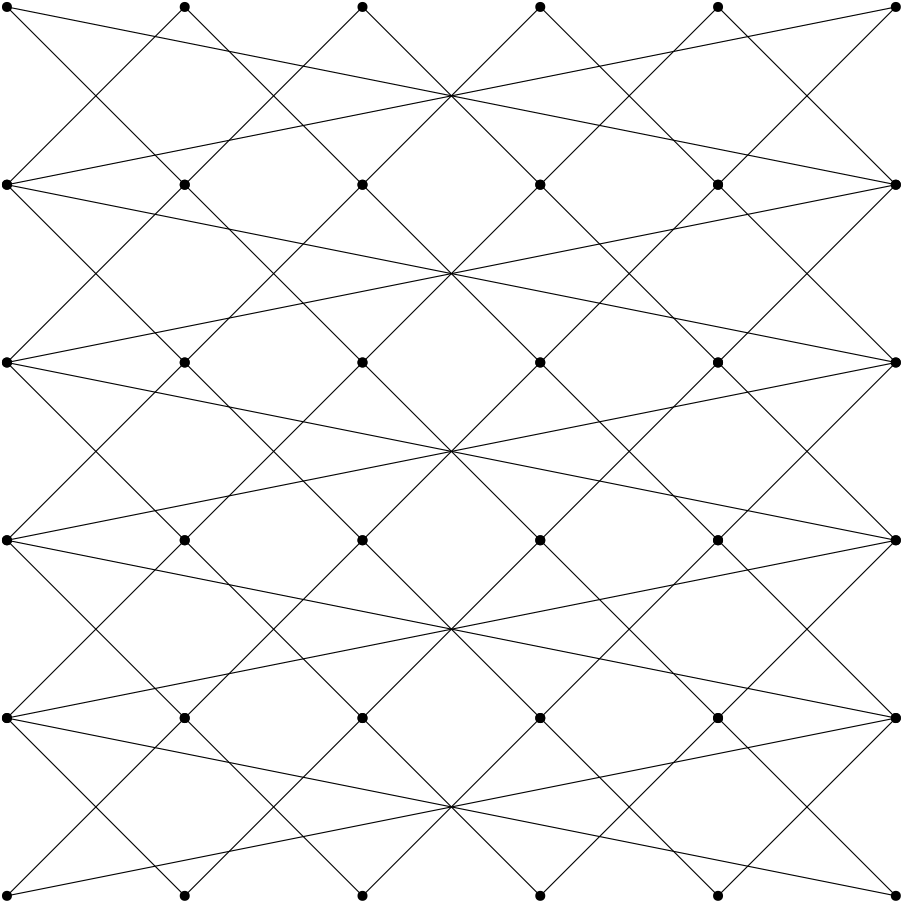 <?xml version="1.0"?>
<!DOCTYPE ipe SYSTEM "ipe.dtd">
<ipe version="70206" creator="Ipe 7.2.7">
<info created="D:20190610085128" modified="D:20190610085151"/>
<ipestyle name="basic">
<symbol name="arrow/arc(spx)">
<path stroke="sym-stroke" fill="sym-stroke" pen="sym-pen">
0 0 m
-1 0.333 l
-1 -0.333 l
h
</path>
</symbol>
<symbol name="arrow/farc(spx)">
<path stroke="sym-stroke" fill="white" pen="sym-pen">
0 0 m
-1 0.333 l
-1 -0.333 l
h
</path>
</symbol>
<symbol name="arrow/ptarc(spx)">
<path stroke="sym-stroke" fill="sym-stroke" pen="sym-pen">
0 0 m
-1 0.333 l
-0.8 0 l
-1 -0.333 l
h
</path>
</symbol>
<symbol name="arrow/fptarc(spx)">
<path stroke="sym-stroke" fill="white" pen="sym-pen">
0 0 m
-1 0.333 l
-0.8 0 l
-1 -0.333 l
h
</path>
</symbol>
<symbol name="mark/circle(sx)" transformations="translations">
<path fill="sym-stroke">
0.6 0 0 0.6 0 0 e
0.4 0 0 0.4 0 0 e
</path>
</symbol>
<symbol name="mark/disk(sx)" transformations="translations">
<path fill="sym-stroke">
0.6 0 0 0.6 0 0 e
</path>
</symbol>
<symbol name="mark/fdisk(sfx)" transformations="translations">
<group>
<path fill="sym-fill">
0.5 0 0 0.5 0 0 e
</path>
<path fill="sym-stroke" fillrule="eofill">
0.6 0 0 0.6 0 0 e
0.4 0 0 0.4 0 0 e
</path>
</group>
</symbol>
<symbol name="mark/box(sx)" transformations="translations">
<path fill="sym-stroke" fillrule="eofill">
-0.6 -0.6 m
0.6 -0.6 l
0.6 0.6 l
-0.6 0.6 l
h
-0.4 -0.4 m
0.4 -0.4 l
0.4 0.4 l
-0.4 0.4 l
h
</path>
</symbol>
<symbol name="mark/square(sx)" transformations="translations">
<path fill="sym-stroke">
-0.6 -0.6 m
0.6 -0.6 l
0.6 0.6 l
-0.6 0.6 l
h
</path>
</symbol>
<symbol name="mark/fsquare(sfx)" transformations="translations">
<group>
<path fill="sym-fill">
-0.5 -0.5 m
0.5 -0.5 l
0.5 0.5 l
-0.5 0.5 l
h
</path>
<path fill="sym-stroke" fillrule="eofill">
-0.6 -0.6 m
0.6 -0.6 l
0.6 0.6 l
-0.6 0.6 l
h
-0.4 -0.4 m
0.4 -0.4 l
0.4 0.4 l
-0.4 0.4 l
h
</path>
</group>
</symbol>
<symbol name="mark/cross(sx)" transformations="translations">
<group>
<path fill="sym-stroke">
-0.43 -0.57 m
0.57 0.43 l
0.43 0.57 l
-0.57 -0.43 l
h
</path>
<path fill="sym-stroke">
-0.43 0.57 m
0.57 -0.43 l
0.43 -0.57 l
-0.57 0.43 l
h
</path>
</group>
</symbol>
<symbol name="arrow/fnormal(spx)">
<path stroke="sym-stroke" fill="white" pen="sym-pen">
0 0 m
-1 0.333 l
-1 -0.333 l
h
</path>
</symbol>
<symbol name="arrow/pointed(spx)">
<path stroke="sym-stroke" fill="sym-stroke" pen="sym-pen">
0 0 m
-1 0.333 l
-0.8 0 l
-1 -0.333 l
h
</path>
</symbol>
<symbol name="arrow/fpointed(spx)">
<path stroke="sym-stroke" fill="white" pen="sym-pen">
0 0 m
-1 0.333 l
-0.8 0 l
-1 -0.333 l
h
</path>
</symbol>
<symbol name="arrow/linear(spx)">
<path stroke="sym-stroke" pen="sym-pen">
-1 0.333 m
0 0 l
-1 -0.333 l
</path>
</symbol>
<symbol name="arrow/fdouble(spx)">
<path stroke="sym-stroke" fill="white" pen="sym-pen">
0 0 m
-1 0.333 l
-1 -0.333 l
h
-1 0 m
-2 0.333 l
-2 -0.333 l
h
</path>
</symbol>
<symbol name="arrow/double(spx)">
<path stroke="sym-stroke" fill="sym-stroke" pen="sym-pen">
0 0 m
-1 0.333 l
-1 -0.333 l
h
-1 0 m
-2 0.333 l
-2 -0.333 l
h
</path>
</symbol>
<pen name="heavier" value="0.8"/>
<pen name="fat" value="1.2"/>
<pen name="ultrafat" value="2"/>
<symbolsize name="large" value="5"/>
<symbolsize name="small" value="2"/>
<symbolsize name="tiny" value="1.1"/>
<arrowsize name="large" value="10"/>
<arrowsize name="small" value="5"/>
<arrowsize name="tiny" value="3"/>
<color name="red" value="1 0 0"/>
<color name="green" value="0 1 0"/>
<color name="blue" value="0 0 1"/>
<color name="yellow" value="1 1 0"/>
<color name="orange" value="1 0.647 0"/>
<color name="gold" value="1 0.843 0"/>
<color name="purple" value="0.627 0.125 0.941"/>
<color name="gray" value="0.745"/>
<color name="brown" value="0.647 0.165 0.165"/>
<color name="navy" value="0 0 0.502"/>
<color name="pink" value="1 0.753 0.796"/>
<color name="seagreen" value="0.18 0.545 0.341"/>
<color name="turquoise" value="0.251 0.878 0.816"/>
<color name="violet" value="0.933 0.51 0.933"/>
<color name="darkblue" value="0 0 0.545"/>
<color name="darkcyan" value="0 0.545 0.545"/>
<color name="darkgray" value="0.663"/>
<color name="darkgreen" value="0 0.392 0"/>
<color name="darkmagenta" value="0.545 0 0.545"/>
<color name="darkorange" value="1 0.549 0"/>
<color name="darkred" value="0.545 0 0"/>
<color name="lightblue" value="0.678 0.847 0.902"/>
<color name="lightcyan" value="0.878 1 1"/>
<color name="lightgray" value="0.827"/>
<color name="lightgreen" value="0.565 0.933 0.565"/>
<color name="lightyellow" value="1 1 0.878"/>
<dashstyle name="dashed" value="[4] 0"/>
<dashstyle name="dotted" value="[1 3] 0"/>
<dashstyle name="dash dotted" value="[4 2 1 2] 0"/>
<dashstyle name="dash dot dotted" value="[4 2 1 2 1 2] 0"/>
<textsize name="large" value="\large"/>
<textsize name="Large" value="\Large"/>
<textsize name="LARGE" value="\LARGE"/>
<textsize name="huge" value="\huge"/>
<textsize name="Huge" value="\Huge"/>
<textsize name="small" value="\small"/>
<textsize name="footnote" value="\footnotesize"/>
<textsize name="tiny" value="\tiny"/>
<textstyle name="center" begin="\begin{center}" end="\end{center}"/>
<textstyle name="itemize" begin="\begin{itemize}" end="\end{itemize}"/>
<textstyle name="item" begin="\begin{itemize}\item{}" end="\end{itemize}"/>
<gridsize name="4 pts" value="4"/>
<gridsize name="8 pts (~3 mm)" value="8"/>
<gridsize name="16 pts (~6 mm)" value="16"/>
<gridsize name="32 pts (~12 mm)" value="32"/>
<gridsize name="10 pts (~3.5 mm)" value="10"/>
<gridsize name="20 pts (~7 mm)" value="20"/>
<gridsize name="14 pts (~5 mm)" value="14"/>
<gridsize name="28 pts (~10 mm)" value="28"/>
<gridsize name="56 pts (~20 mm)" value="56"/>
<anglesize name="90 deg" value="90"/>
<anglesize name="60 deg" value="60"/>
<anglesize name="45 deg" value="45"/>
<anglesize name="30 deg" value="30"/>
<anglesize name="22.5 deg" value="22.5"/>
<opacity name="10%" value="0.1"/>
<opacity name="30%" value="0.3"/>
<opacity name="50%" value="0.5"/>
<opacity name="75%" value="0.75"/>
<tiling name="falling" angle="-60" step="4" width="1"/>
<tiling name="rising" angle="30" step="4" width="1"/>
</ipestyle>
<page>
<layer name="alpha"/>
<view layers="alpha" active="alpha"/>
<use layer="alpha" name="mark/disk(sx)" pos="128 768" size="normal" stroke="black"/>
<use name="mark/disk(sx)" pos="192 768" size="normal" stroke="black"/>
<use name="mark/disk(sx)" pos="256 768" size="normal" stroke="black"/>
<use name="mark/disk(sx)" pos="320 768" size="normal" stroke="black"/>
<use name="mark/disk(sx)" pos="384 768" size="normal" stroke="black"/>
<use name="mark/disk(sx)" pos="448 768" size="normal" stroke="black"/>
<use matrix="1 0 0 1 0 -64" name="mark/disk(sx)" pos="128 768" size="normal" stroke="black"/>
<use matrix="1 0 0 1 0 -64" name="mark/disk(sx)" pos="192 768" size="normal" stroke="black"/>
<use matrix="1 0 0 1 0 -64" name="mark/disk(sx)" pos="256 768" size="normal" stroke="black"/>
<use matrix="1 0 0 1 0 -64" name="mark/disk(sx)" pos="320 768" size="normal" stroke="black"/>
<use matrix="1 0 0 1 0 -64" name="mark/disk(sx)" pos="384 768" size="normal" stroke="black"/>
<use matrix="1 0 0 1 0 -64" name="mark/disk(sx)" pos="448 768" size="normal" stroke="black"/>
<path stroke="black">
128 768 m
192 704 l
</path>
<path stroke="black">
192 768 m
128 704 l
</path>
<path stroke="black">
192 768 m
256 704 l
</path>
<path stroke="black">
256 768 m
192 704 l
</path>
<path stroke="black">
256 768 m
320 704 l
</path>
<path stroke="black">
320 768 m
256 704 l
</path>
<path stroke="black">
320 768 m
384 704 l
</path>
<path stroke="black">
384 768 m
320 704 l
</path>
<path stroke="black">
384 768 m
448 704 l
</path>
<path stroke="black">
448 768 m
384 704 l
</path>
<path stroke="black">
448 768 m
128 704 l
</path>
<path stroke="black">
128 768 m
448 704 l
</path>
<use matrix="1 0 0 1 0 -64" name="mark/disk(sx)" pos="128 768" size="normal" stroke="black"/>
<use matrix="1 0 0 1 0 -64" name="mark/disk(sx)" pos="192 768" size="normal" stroke="black"/>
<use matrix="1 0 0 1 0 -64" name="mark/disk(sx)" pos="256 768" size="normal" stroke="black"/>
<use matrix="1 0 0 1 0 -64" name="mark/disk(sx)" pos="320 768" size="normal" stroke="black"/>
<use matrix="1 0 0 1 0 -64" name="mark/disk(sx)" pos="384 768" size="normal" stroke="black"/>
<use matrix="1 0 0 1 0 -64" name="mark/disk(sx)" pos="448 768" size="normal" stroke="black"/>
<use matrix="1 0 0 1 0 -128" name="mark/disk(sx)" pos="128 768" size="normal" stroke="black"/>
<use matrix="1 0 0 1 0 -128" name="mark/disk(sx)" pos="192 768" size="normal" stroke="black"/>
<use matrix="1 0 0 1 0 -128" name="mark/disk(sx)" pos="256 768" size="normal" stroke="black"/>
<use matrix="1 0 0 1 0 -128" name="mark/disk(sx)" pos="320 768" size="normal" stroke="black"/>
<use matrix="1 0 0 1 0 -128" name="mark/disk(sx)" pos="384 768" size="normal" stroke="black"/>
<use matrix="1 0 0 1 0 -128" name="mark/disk(sx)" pos="448 768" size="normal" stroke="black"/>
<path matrix="1 0 0 1 0 -64" stroke="black">
128 768 m
192 704 l
</path>
<path matrix="1 0 0 1 0 -64" stroke="black">
192 768 m
128 704 l
</path>
<path matrix="1 0 0 1 0 -64" stroke="black">
192 768 m
256 704 l
</path>
<path matrix="1 0 0 1 0 -64" stroke="black">
256 768 m
192 704 l
</path>
<path matrix="1 0 0 1 0 -64" stroke="black">
256 768 m
320 704 l
</path>
<path matrix="1 0 0 1 0 -64" stroke="black">
320 768 m
256 704 l
</path>
<path matrix="1 0 0 1 0 -64" stroke="black">
320 768 m
384 704 l
</path>
<path matrix="1 0 0 1 0 -64" stroke="black">
384 768 m
320 704 l
</path>
<path matrix="1 0 0 1 0 -64" stroke="black">
384 768 m
448 704 l
</path>
<path matrix="1 0 0 1 0 -64" stroke="black">
448 768 m
384 704 l
</path>
<path matrix="1 0 0 1 0 -64" stroke="black">
448 768 m
128 704 l
</path>
<path matrix="1 0 0 1 0 -64" stroke="black">
128 768 m
448 704 l
</path>
<use matrix="1 0 0 1 0 -128" name="mark/disk(sx)" pos="128 768" size="normal" stroke="black"/>
<use matrix="1 0 0 1 0 -128" name="mark/disk(sx)" pos="192 768" size="normal" stroke="black"/>
<use matrix="1 0 0 1 0 -128" name="mark/disk(sx)" pos="256 768" size="normal" stroke="black"/>
<use matrix="1 0 0 1 0 -128" name="mark/disk(sx)" pos="320 768" size="normal" stroke="black"/>
<use matrix="1 0 0 1 0 -128" name="mark/disk(sx)" pos="384 768" size="normal" stroke="black"/>
<use matrix="1 0 0 1 0 -128" name="mark/disk(sx)" pos="448 768" size="normal" stroke="black"/>
<use matrix="1 0 0 1 0 -192" name="mark/disk(sx)" pos="128 768" size="normal" stroke="black"/>
<use matrix="1 0 0 1 0 -192" name="mark/disk(sx)" pos="192 768" size="normal" stroke="black"/>
<use matrix="1 0 0 1 0 -192" name="mark/disk(sx)" pos="256 768" size="normal" stroke="black"/>
<use matrix="1 0 0 1 0 -192" name="mark/disk(sx)" pos="320 768" size="normal" stroke="black"/>
<use matrix="1 0 0 1 0 -192" name="mark/disk(sx)" pos="384 768" size="normal" stroke="black"/>
<use matrix="1 0 0 1 0 -192" name="mark/disk(sx)" pos="448 768" size="normal" stroke="black"/>
<path matrix="1 0 0 1 0 -128" stroke="black">
128 768 m
192 704 l
</path>
<path matrix="1 0 0 1 0 -128" stroke="black">
192 768 m
128 704 l
</path>
<path matrix="1 0 0 1 0 -128" stroke="black">
192 768 m
256 704 l
</path>
<path matrix="1 0 0 1 0 -128" stroke="black">
256 768 m
192 704 l
</path>
<path matrix="1 0 0 1 0 -128" stroke="black">
256 768 m
320 704 l
</path>
<path matrix="1 0 0 1 0 -128" stroke="black">
320 768 m
256 704 l
</path>
<path matrix="1 0 0 1 0 -128" stroke="black">
320 768 m
384 704 l
</path>
<path matrix="1 0 0 1 0 -128" stroke="black">
384 768 m
320 704 l
</path>
<path matrix="1 0 0 1 0 -128" stroke="black">
384 768 m
448 704 l
</path>
<path matrix="1 0 0 1 0 -128" stroke="black">
448 768 m
384 704 l
</path>
<path matrix="1 0 0 1 0 -128" stroke="black">
448 768 m
128 704 l
</path>
<path matrix="1 0 0 1 0 -128" stroke="black">
128 768 m
448 704 l
</path>
<use matrix="1 0 0 1 0 -192" name="mark/disk(sx)" pos="128 768" size="normal" stroke="black"/>
<use matrix="1 0 0 1 0 -192" name="mark/disk(sx)" pos="192 768" size="normal" stroke="black"/>
<use matrix="1 0 0 1 0 -192" name="mark/disk(sx)" pos="256 768" size="normal" stroke="black"/>
<use matrix="1 0 0 1 0 -192" name="mark/disk(sx)" pos="320 768" size="normal" stroke="black"/>
<use matrix="1 0 0 1 0 -192" name="mark/disk(sx)" pos="384 768" size="normal" stroke="black"/>
<use matrix="1 0 0 1 0 -192" name="mark/disk(sx)" pos="448 768" size="normal" stroke="black"/>
<use matrix="1 0 0 1 0 -256" name="mark/disk(sx)" pos="128 768" size="normal" stroke="black"/>
<use matrix="1 0 0 1 0 -256" name="mark/disk(sx)" pos="192 768" size="normal" stroke="black"/>
<use matrix="1 0 0 1 0 -256" name="mark/disk(sx)" pos="256 768" size="normal" stroke="black"/>
<use matrix="1 0 0 1 0 -256" name="mark/disk(sx)" pos="320 768" size="normal" stroke="black"/>
<use matrix="1 0 0 1 0 -256" name="mark/disk(sx)" pos="384 768" size="normal" stroke="black"/>
<use matrix="1 0 0 1 0 -256" name="mark/disk(sx)" pos="448 768" size="normal" stroke="black"/>
<path matrix="1 0 0 1 0 -192" stroke="black">
128 768 m
192 704 l
</path>
<path matrix="1 0 0 1 0 -192" stroke="black">
192 768 m
128 704 l
</path>
<path matrix="1 0 0 1 0 -192" stroke="black">
192 768 m
256 704 l
</path>
<path matrix="1 0 0 1 0 -192" stroke="black">
256 768 m
192 704 l
</path>
<path matrix="1 0 0 1 0 -192" stroke="black">
256 768 m
320 704 l
</path>
<path matrix="1 0 0 1 0 -192" stroke="black">
320 768 m
256 704 l
</path>
<path matrix="1 0 0 1 0 -192" stroke="black">
320 768 m
384 704 l
</path>
<path matrix="1 0 0 1 0 -192" stroke="black">
384 768 m
320 704 l
</path>
<path matrix="1 0 0 1 0 -192" stroke="black">
384 768 m
448 704 l
</path>
<path matrix="1 0 0 1 0 -192" stroke="black">
448 768 m
384 704 l
</path>
<path matrix="1 0 0 1 0 -192" stroke="black">
448 768 m
128 704 l
</path>
<path matrix="1 0 0 1 0 -192" stroke="black">
128 768 m
448 704 l
</path>
<use matrix="1 0 0 1 0 -256" name="mark/disk(sx)" pos="128 768" size="normal" stroke="black"/>
<use matrix="1 0 0 1 0 -256" name="mark/disk(sx)" pos="192 768" size="normal" stroke="black"/>
<use matrix="1 0 0 1 0 -256" name="mark/disk(sx)" pos="256 768" size="normal" stroke="black"/>
<use matrix="1 0 0 1 0 -256" name="mark/disk(sx)" pos="320 768" size="normal" stroke="black"/>
<use matrix="1 0 0 1 0 -256" name="mark/disk(sx)" pos="384 768" size="normal" stroke="black"/>
<use matrix="1 0 0 1 0 -256" name="mark/disk(sx)" pos="448 768" size="normal" stroke="black"/>
<use matrix="1 0 0 1 0 -320" name="mark/disk(sx)" pos="128 768" size="normal" stroke="black"/>
<use matrix="1 0 0 1 0 -320" name="mark/disk(sx)" pos="192 768" size="normal" stroke="black"/>
<use matrix="1 0 0 1 0 -320" name="mark/disk(sx)" pos="256 768" size="normal" stroke="black"/>
<use matrix="1 0 0 1 0 -320" name="mark/disk(sx)" pos="320 768" size="normal" stroke="black"/>
<use matrix="1 0 0 1 0 -320" name="mark/disk(sx)" pos="384 768" size="normal" stroke="black"/>
<use matrix="1 0 0 1 0 -320" name="mark/disk(sx)" pos="448 768" size="normal" stroke="black"/>
<path matrix="1 0 0 1 0 -256" stroke="black">
128 768 m
192 704 l
</path>
<path matrix="1 0 0 1 0 -256" stroke="black">
192 768 m
128 704 l
</path>
<path matrix="1 0 0 1 0 -256" stroke="black">
192 768 m
256 704 l
</path>
<path matrix="1 0 0 1 0 -256" stroke="black">
256 768 m
192 704 l
</path>
<path matrix="1 0 0 1 0 -256" stroke="black">
256 768 m
320 704 l
</path>
<path matrix="1 0 0 1 0 -256" stroke="black">
320 768 m
256 704 l
</path>
<path matrix="1 0 0 1 0 -256" stroke="black">
320 768 m
384 704 l
</path>
<path matrix="1 0 0 1 0 -256" stroke="black">
384 768 m
320 704 l
</path>
<path matrix="1 0 0 1 0 -256" stroke="black">
384 768 m
448 704 l
</path>
<path matrix="1 0 0 1 0 -256" stroke="black">
448 768 m
384 704 l
</path>
<path matrix="1 0 0 1 0 -256" stroke="black">
448 768 m
128 704 l
</path>
<path matrix="1 0 0 1 0 -256" stroke="black">
128 768 m
448 704 l
</path>
</page>
</ipe>
